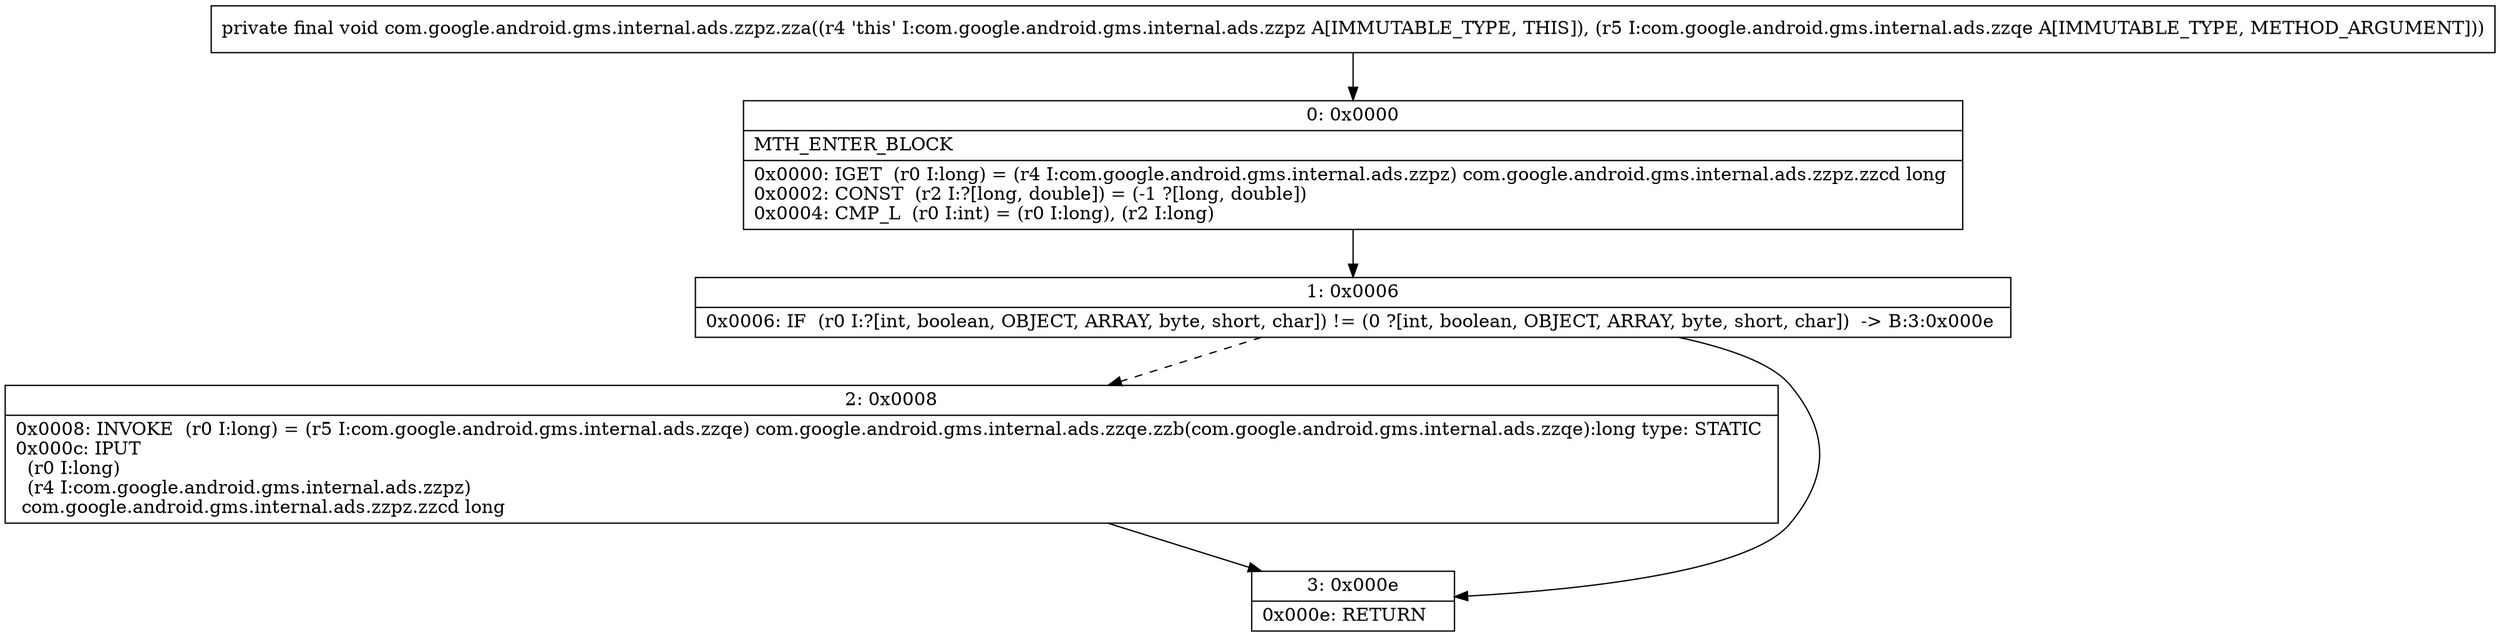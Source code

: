 digraph "CFG forcom.google.android.gms.internal.ads.zzpz.zza(Lcom\/google\/android\/gms\/internal\/ads\/zzqe;)V" {
Node_0 [shape=record,label="{0\:\ 0x0000|MTH_ENTER_BLOCK\l|0x0000: IGET  (r0 I:long) = (r4 I:com.google.android.gms.internal.ads.zzpz) com.google.android.gms.internal.ads.zzpz.zzcd long \l0x0002: CONST  (r2 I:?[long, double]) = (\-1 ?[long, double]) \l0x0004: CMP_L  (r0 I:int) = (r0 I:long), (r2 I:long) \l}"];
Node_1 [shape=record,label="{1\:\ 0x0006|0x0006: IF  (r0 I:?[int, boolean, OBJECT, ARRAY, byte, short, char]) != (0 ?[int, boolean, OBJECT, ARRAY, byte, short, char])  \-\> B:3:0x000e \l}"];
Node_2 [shape=record,label="{2\:\ 0x0008|0x0008: INVOKE  (r0 I:long) = (r5 I:com.google.android.gms.internal.ads.zzqe) com.google.android.gms.internal.ads.zzqe.zzb(com.google.android.gms.internal.ads.zzqe):long type: STATIC \l0x000c: IPUT  \l  (r0 I:long)\l  (r4 I:com.google.android.gms.internal.ads.zzpz)\l com.google.android.gms.internal.ads.zzpz.zzcd long \l}"];
Node_3 [shape=record,label="{3\:\ 0x000e|0x000e: RETURN   \l}"];
MethodNode[shape=record,label="{private final void com.google.android.gms.internal.ads.zzpz.zza((r4 'this' I:com.google.android.gms.internal.ads.zzpz A[IMMUTABLE_TYPE, THIS]), (r5 I:com.google.android.gms.internal.ads.zzqe A[IMMUTABLE_TYPE, METHOD_ARGUMENT])) }"];
MethodNode -> Node_0;
Node_0 -> Node_1;
Node_1 -> Node_2[style=dashed];
Node_1 -> Node_3;
Node_2 -> Node_3;
}

